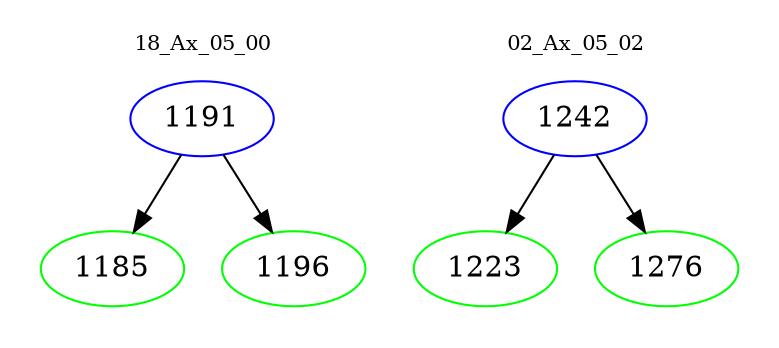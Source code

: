 digraph{
subgraph cluster_0 {
color = white
label = "18_Ax_05_00";
fontsize=10;
T0_1191 [label="1191", color="blue"]
T0_1191 -> T0_1185 [color="black"]
T0_1185 [label="1185", color="green"]
T0_1191 -> T0_1196 [color="black"]
T0_1196 [label="1196", color="green"]
}
subgraph cluster_1 {
color = white
label = "02_Ax_05_02";
fontsize=10;
T1_1242 [label="1242", color="blue"]
T1_1242 -> T1_1223 [color="black"]
T1_1223 [label="1223", color="green"]
T1_1242 -> T1_1276 [color="black"]
T1_1276 [label="1276", color="green"]
}
}
